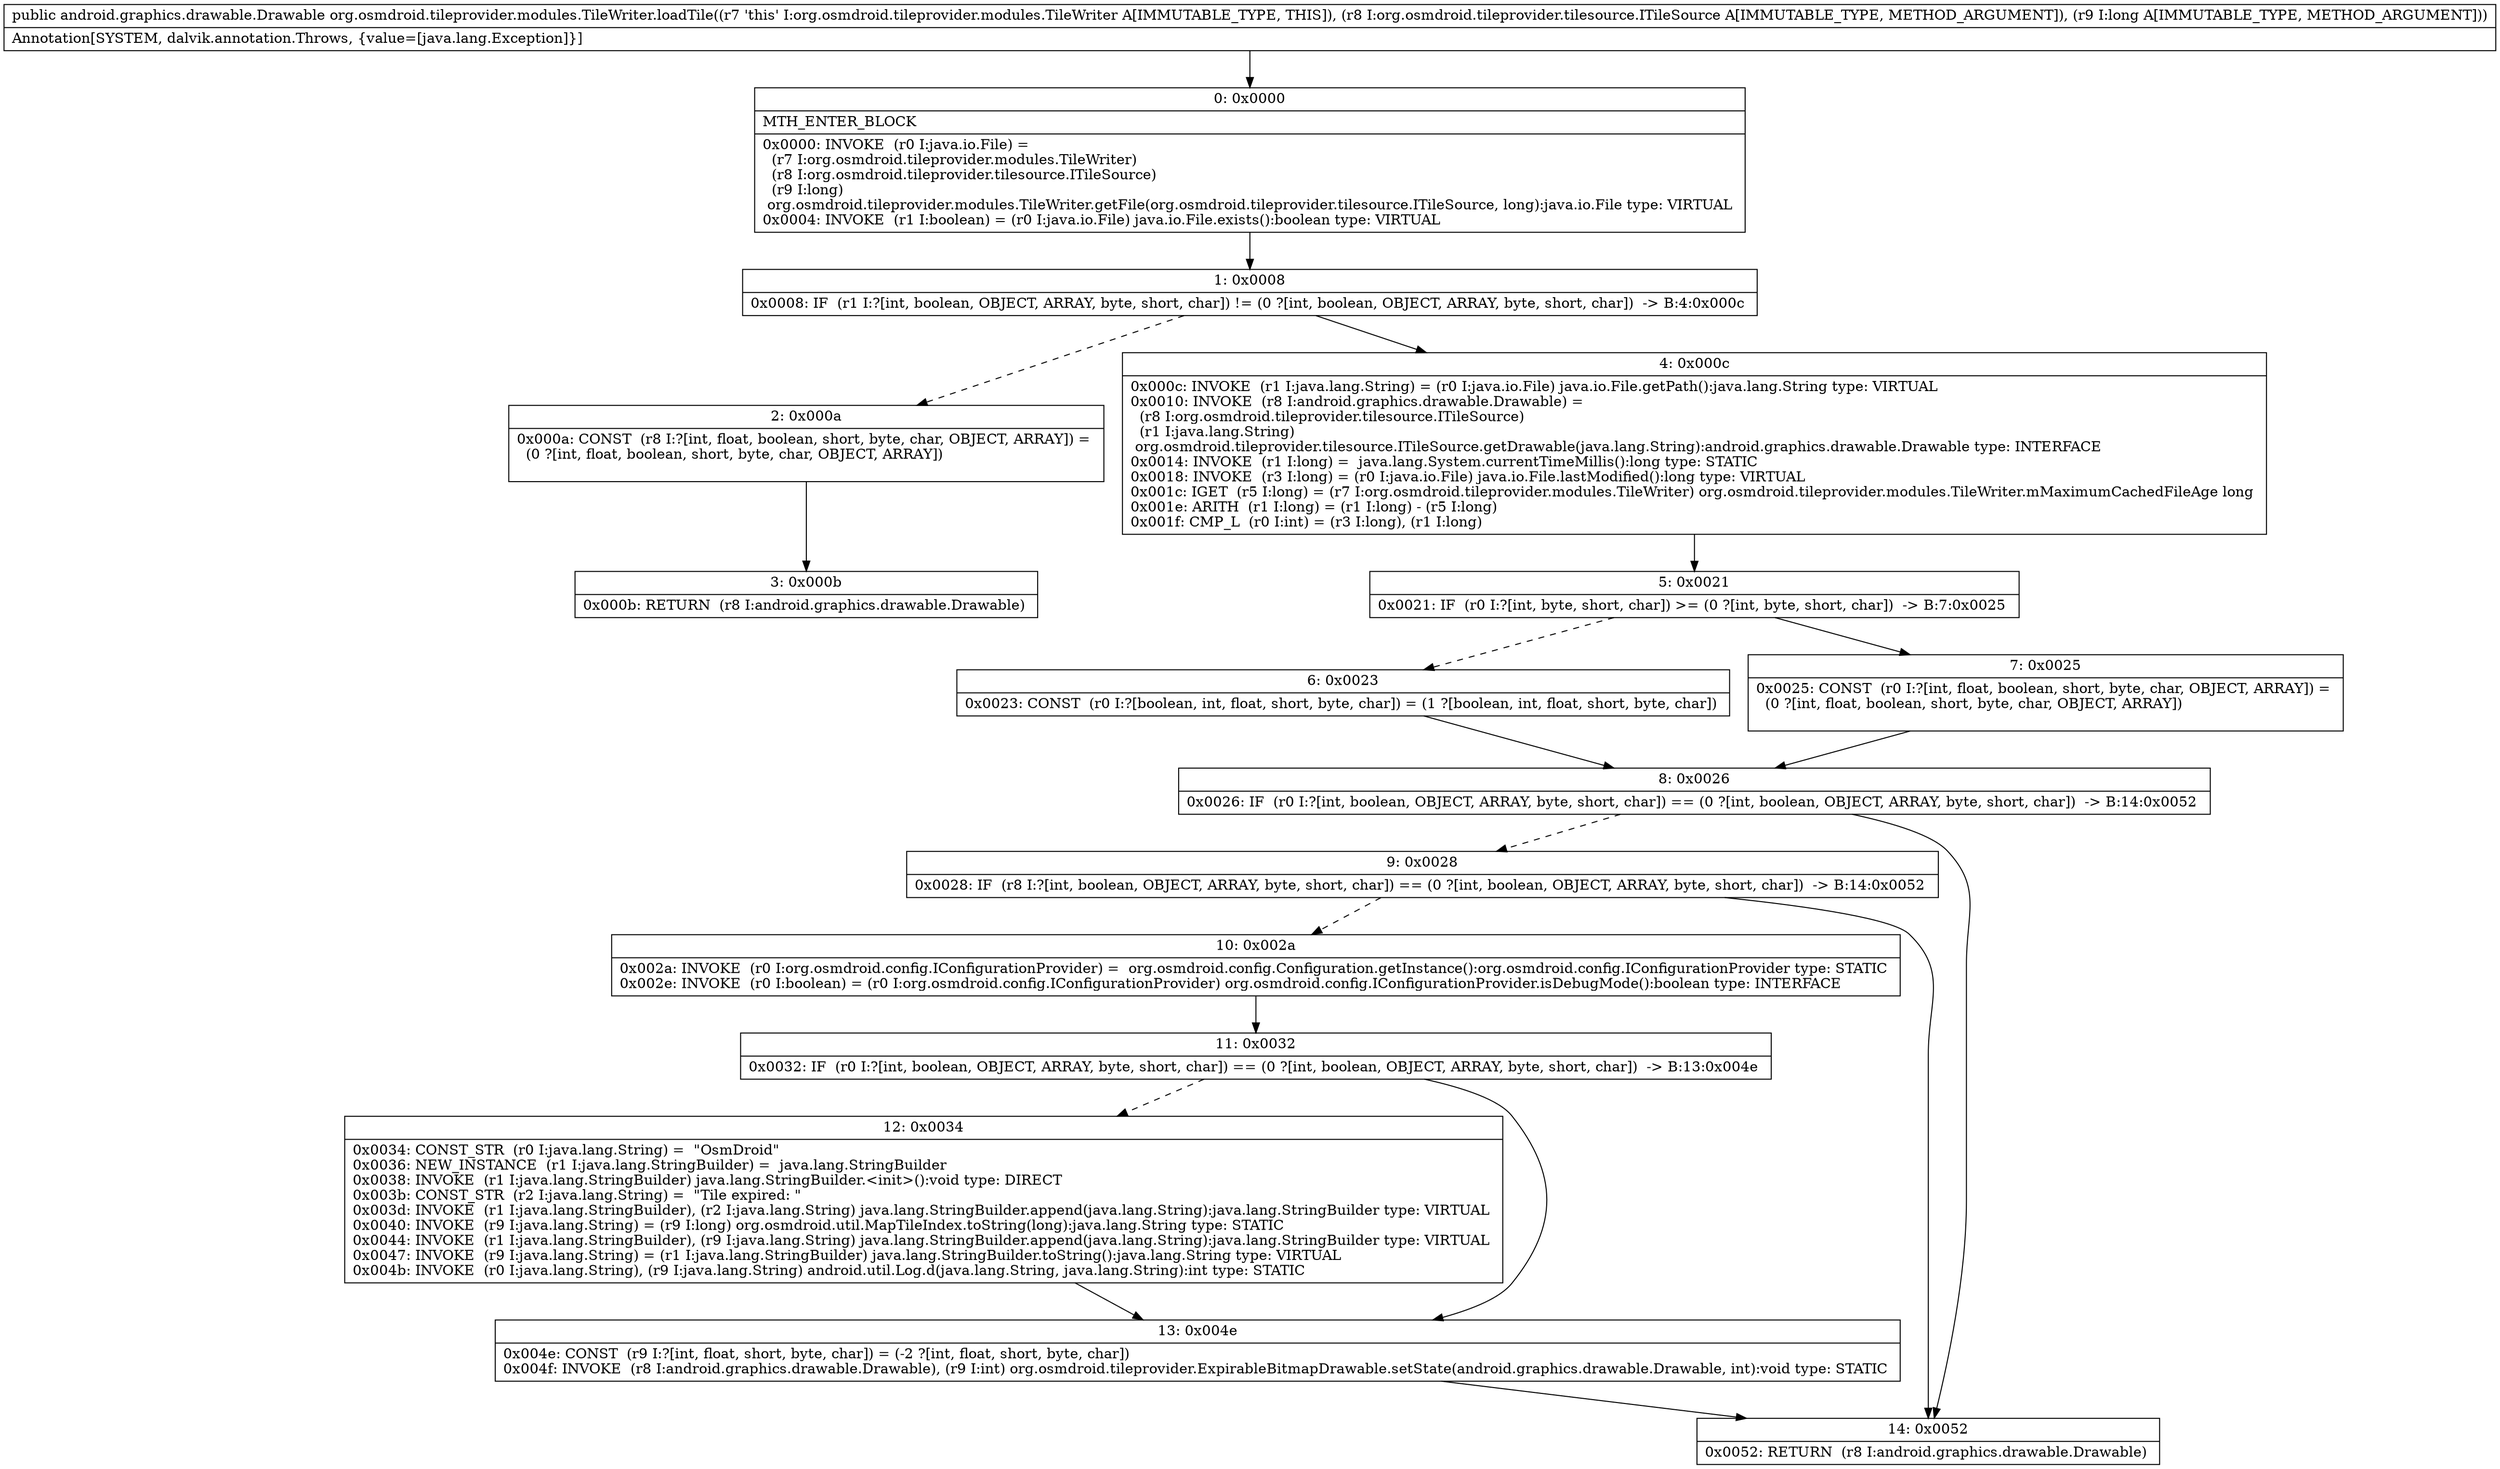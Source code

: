 digraph "CFG fororg.osmdroid.tileprovider.modules.TileWriter.loadTile(Lorg\/osmdroid\/tileprovider\/tilesource\/ITileSource;J)Landroid\/graphics\/drawable\/Drawable;" {
Node_0 [shape=record,label="{0\:\ 0x0000|MTH_ENTER_BLOCK\l|0x0000: INVOKE  (r0 I:java.io.File) = \l  (r7 I:org.osmdroid.tileprovider.modules.TileWriter)\l  (r8 I:org.osmdroid.tileprovider.tilesource.ITileSource)\l  (r9 I:long)\l org.osmdroid.tileprovider.modules.TileWriter.getFile(org.osmdroid.tileprovider.tilesource.ITileSource, long):java.io.File type: VIRTUAL \l0x0004: INVOKE  (r1 I:boolean) = (r0 I:java.io.File) java.io.File.exists():boolean type: VIRTUAL \l}"];
Node_1 [shape=record,label="{1\:\ 0x0008|0x0008: IF  (r1 I:?[int, boolean, OBJECT, ARRAY, byte, short, char]) != (0 ?[int, boolean, OBJECT, ARRAY, byte, short, char])  \-\> B:4:0x000c \l}"];
Node_2 [shape=record,label="{2\:\ 0x000a|0x000a: CONST  (r8 I:?[int, float, boolean, short, byte, char, OBJECT, ARRAY]) = \l  (0 ?[int, float, boolean, short, byte, char, OBJECT, ARRAY])\l \l}"];
Node_3 [shape=record,label="{3\:\ 0x000b|0x000b: RETURN  (r8 I:android.graphics.drawable.Drawable) \l}"];
Node_4 [shape=record,label="{4\:\ 0x000c|0x000c: INVOKE  (r1 I:java.lang.String) = (r0 I:java.io.File) java.io.File.getPath():java.lang.String type: VIRTUAL \l0x0010: INVOKE  (r8 I:android.graphics.drawable.Drawable) = \l  (r8 I:org.osmdroid.tileprovider.tilesource.ITileSource)\l  (r1 I:java.lang.String)\l org.osmdroid.tileprovider.tilesource.ITileSource.getDrawable(java.lang.String):android.graphics.drawable.Drawable type: INTERFACE \l0x0014: INVOKE  (r1 I:long) =  java.lang.System.currentTimeMillis():long type: STATIC \l0x0018: INVOKE  (r3 I:long) = (r0 I:java.io.File) java.io.File.lastModified():long type: VIRTUAL \l0x001c: IGET  (r5 I:long) = (r7 I:org.osmdroid.tileprovider.modules.TileWriter) org.osmdroid.tileprovider.modules.TileWriter.mMaximumCachedFileAge long \l0x001e: ARITH  (r1 I:long) = (r1 I:long) \- (r5 I:long) \l0x001f: CMP_L  (r0 I:int) = (r3 I:long), (r1 I:long) \l}"];
Node_5 [shape=record,label="{5\:\ 0x0021|0x0021: IF  (r0 I:?[int, byte, short, char]) \>= (0 ?[int, byte, short, char])  \-\> B:7:0x0025 \l}"];
Node_6 [shape=record,label="{6\:\ 0x0023|0x0023: CONST  (r0 I:?[boolean, int, float, short, byte, char]) = (1 ?[boolean, int, float, short, byte, char]) \l}"];
Node_7 [shape=record,label="{7\:\ 0x0025|0x0025: CONST  (r0 I:?[int, float, boolean, short, byte, char, OBJECT, ARRAY]) = \l  (0 ?[int, float, boolean, short, byte, char, OBJECT, ARRAY])\l \l}"];
Node_8 [shape=record,label="{8\:\ 0x0026|0x0026: IF  (r0 I:?[int, boolean, OBJECT, ARRAY, byte, short, char]) == (0 ?[int, boolean, OBJECT, ARRAY, byte, short, char])  \-\> B:14:0x0052 \l}"];
Node_9 [shape=record,label="{9\:\ 0x0028|0x0028: IF  (r8 I:?[int, boolean, OBJECT, ARRAY, byte, short, char]) == (0 ?[int, boolean, OBJECT, ARRAY, byte, short, char])  \-\> B:14:0x0052 \l}"];
Node_10 [shape=record,label="{10\:\ 0x002a|0x002a: INVOKE  (r0 I:org.osmdroid.config.IConfigurationProvider) =  org.osmdroid.config.Configuration.getInstance():org.osmdroid.config.IConfigurationProvider type: STATIC \l0x002e: INVOKE  (r0 I:boolean) = (r0 I:org.osmdroid.config.IConfigurationProvider) org.osmdroid.config.IConfigurationProvider.isDebugMode():boolean type: INTERFACE \l}"];
Node_11 [shape=record,label="{11\:\ 0x0032|0x0032: IF  (r0 I:?[int, boolean, OBJECT, ARRAY, byte, short, char]) == (0 ?[int, boolean, OBJECT, ARRAY, byte, short, char])  \-\> B:13:0x004e \l}"];
Node_12 [shape=record,label="{12\:\ 0x0034|0x0034: CONST_STR  (r0 I:java.lang.String) =  \"OsmDroid\" \l0x0036: NEW_INSTANCE  (r1 I:java.lang.StringBuilder) =  java.lang.StringBuilder \l0x0038: INVOKE  (r1 I:java.lang.StringBuilder) java.lang.StringBuilder.\<init\>():void type: DIRECT \l0x003b: CONST_STR  (r2 I:java.lang.String) =  \"Tile expired: \" \l0x003d: INVOKE  (r1 I:java.lang.StringBuilder), (r2 I:java.lang.String) java.lang.StringBuilder.append(java.lang.String):java.lang.StringBuilder type: VIRTUAL \l0x0040: INVOKE  (r9 I:java.lang.String) = (r9 I:long) org.osmdroid.util.MapTileIndex.toString(long):java.lang.String type: STATIC \l0x0044: INVOKE  (r1 I:java.lang.StringBuilder), (r9 I:java.lang.String) java.lang.StringBuilder.append(java.lang.String):java.lang.StringBuilder type: VIRTUAL \l0x0047: INVOKE  (r9 I:java.lang.String) = (r1 I:java.lang.StringBuilder) java.lang.StringBuilder.toString():java.lang.String type: VIRTUAL \l0x004b: INVOKE  (r0 I:java.lang.String), (r9 I:java.lang.String) android.util.Log.d(java.lang.String, java.lang.String):int type: STATIC \l}"];
Node_13 [shape=record,label="{13\:\ 0x004e|0x004e: CONST  (r9 I:?[int, float, short, byte, char]) = (\-2 ?[int, float, short, byte, char]) \l0x004f: INVOKE  (r8 I:android.graphics.drawable.Drawable), (r9 I:int) org.osmdroid.tileprovider.ExpirableBitmapDrawable.setState(android.graphics.drawable.Drawable, int):void type: STATIC \l}"];
Node_14 [shape=record,label="{14\:\ 0x0052|0x0052: RETURN  (r8 I:android.graphics.drawable.Drawable) \l}"];
MethodNode[shape=record,label="{public android.graphics.drawable.Drawable org.osmdroid.tileprovider.modules.TileWriter.loadTile((r7 'this' I:org.osmdroid.tileprovider.modules.TileWriter A[IMMUTABLE_TYPE, THIS]), (r8 I:org.osmdroid.tileprovider.tilesource.ITileSource A[IMMUTABLE_TYPE, METHOD_ARGUMENT]), (r9 I:long A[IMMUTABLE_TYPE, METHOD_ARGUMENT]))  | Annotation[SYSTEM, dalvik.annotation.Throws, \{value=[java.lang.Exception]\}]\l}"];
MethodNode -> Node_0;
Node_0 -> Node_1;
Node_1 -> Node_2[style=dashed];
Node_1 -> Node_4;
Node_2 -> Node_3;
Node_4 -> Node_5;
Node_5 -> Node_6[style=dashed];
Node_5 -> Node_7;
Node_6 -> Node_8;
Node_7 -> Node_8;
Node_8 -> Node_9[style=dashed];
Node_8 -> Node_14;
Node_9 -> Node_10[style=dashed];
Node_9 -> Node_14;
Node_10 -> Node_11;
Node_11 -> Node_12[style=dashed];
Node_11 -> Node_13;
Node_12 -> Node_13;
Node_13 -> Node_14;
}

